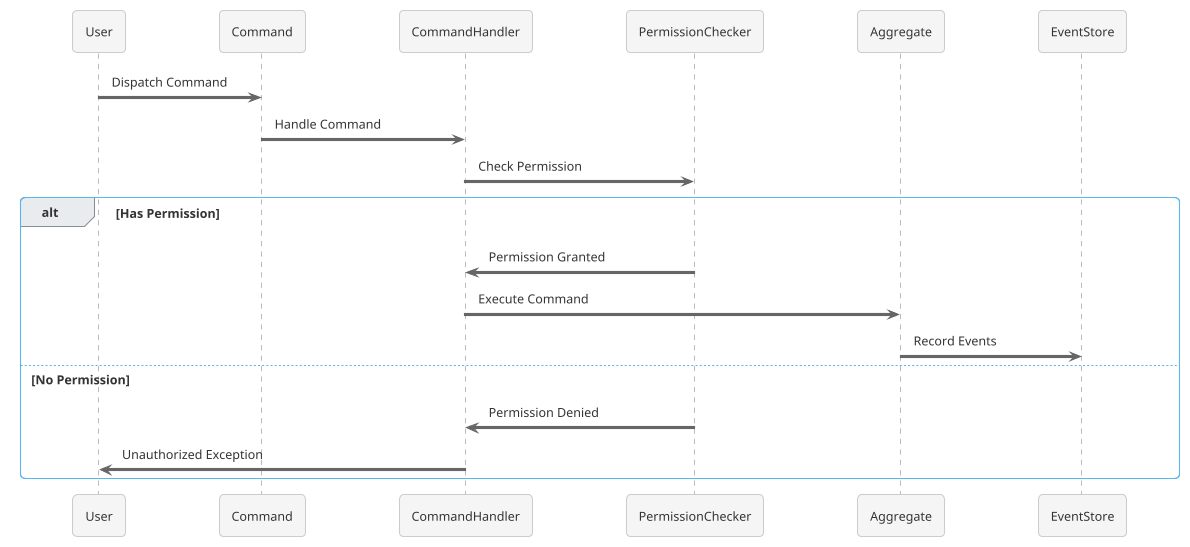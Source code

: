 
@startuml Event Sourcing Permissions Light (Light Mode)

' Dark mode theme
!theme cerulean
skinparam backgroundColor #ffffff
skinparam ArrowColor #666666
skinparam shadowing false
skinparam DefaultFontColor #333333

' Define styles
skinparam participant {
    BackgroundColor #f5f5f5
    BorderColor #cccccc
    FontColor #333333
}

skinparam actor {
    BackgroundColor #e6f7ff
    BorderColor #cccccc
    FontColor #333333
}


    participant User
    participant Command
    participant CommandHandler
    participant PermissionChecker
    participant Aggregate
    participant EventStore
    
    User -> Command: Dispatch Command
    Command -> CommandHandler: Handle Command
    CommandHandler -> PermissionChecker: Check Permission
    alt Has Permission
        PermissionChecker -> CommandHandler: Permission Granted
        CommandHandler -> Aggregate: Execute Command
        Aggregate -> EventStore: Record Events
    else No Permission
        PermissionChecker -> CommandHandler: Permission Denied
        CommandHandler -> User: Unauthorized Exception
    end
@enduml